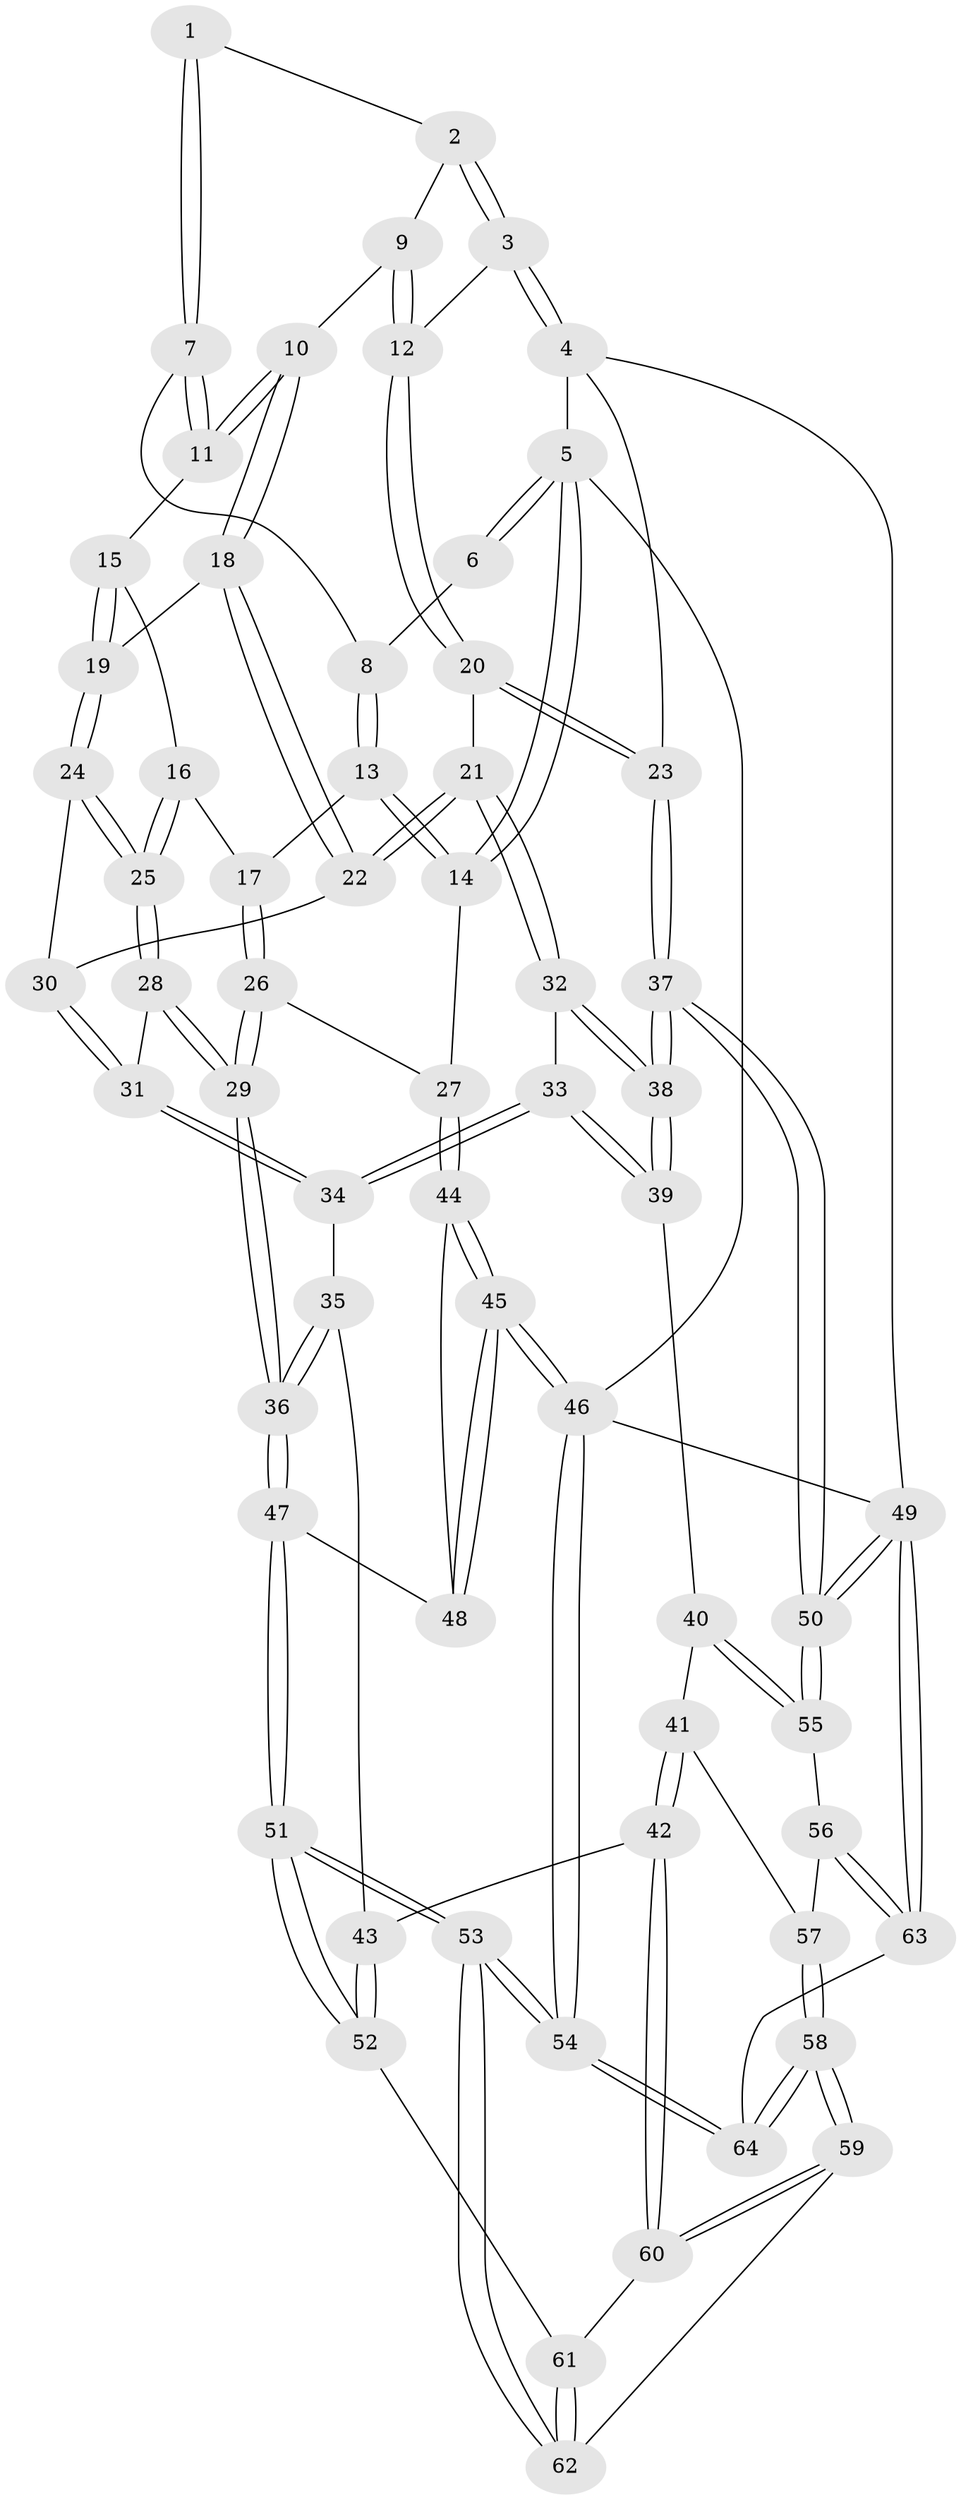 // Generated by graph-tools (version 1.1) at 2025/03/03/09/25 03:03:16]
// undirected, 64 vertices, 157 edges
graph export_dot {
graph [start="1"]
  node [color=gray90,style=filled];
  1 [pos="+0.4512618070036414+0"];
  2 [pos="+0.6132587147496629+0"];
  3 [pos="+1+0"];
  4 [pos="+1+0"];
  5 [pos="+0+0"];
  6 [pos="+0.21873267188271533+0"];
  7 [pos="+0.4460842959949009+0.11057421039685555"];
  8 [pos="+0.24989222289160867+0.10996427798033766"];
  9 [pos="+0.6575741355539847+0.0889445030535001"];
  10 [pos="+0.5259451102530416+0.20278189898055524"];
  11 [pos="+0.4682289511139913+0.1785307174525071"];
  12 [pos="+0.8062094784255898+0.18716391560136011"];
  13 [pos="+0.2308031068122557+0.17389652216120127"];
  14 [pos="+0+0.08638293884162018"];
  15 [pos="+0.4251470433860951+0.20864094800807642"];
  16 [pos="+0.28131960288852426+0.26824224793631407"];
  17 [pos="+0.2672053739004527+0.2672453947886123"];
  18 [pos="+0.5810662661651498+0.2994046919388986"];
  19 [pos="+0.4368684346514275+0.3714345943688757"];
  20 [pos="+0.8214980490802996+0.37201469044421415"];
  21 [pos="+0.7776681436081042+0.40925521333483306"];
  22 [pos="+0.6627001283829805+0.3628467595496536"];
  23 [pos="+1+0.36185198319038614"];
  24 [pos="+0.4136937318340235+0.3959196192755462"];
  25 [pos="+0.4102012167753792+0.3979797450254145"];
  26 [pos="+0.14967970854183568+0.4019687690888176"];
  27 [pos="+0+0.37852615761262504"];
  28 [pos="+0.39319622165241447+0.46261963940963835"];
  29 [pos="+0.27078405958722157+0.5558671164741692"];
  30 [pos="+0.5329184215754716+0.4286485250252453"];
  31 [pos="+0.48227342154031544+0.5025121646354839"];
  32 [pos="+0.7736830124126051+0.428261782647626"];
  33 [pos="+0.7256322056039619+0.582531293141701"];
  34 [pos="+0.5311227895992862+0.5734694522667888"];
  35 [pos="+0.49279690746939686+0.6021742300418251"];
  36 [pos="+0.2749486271973686+0.6151968179934019"];
  37 [pos="+1+0.7602333387023477"];
  38 [pos="+1+0.7220899241052154"];
  39 [pos="+0.7385583484961151+0.6586069158863667"];
  40 [pos="+0.7262852395206811+0.7015048362562097"];
  41 [pos="+0.7187887105731885+0.7237617341685851"];
  42 [pos="+0.6724878682669692+0.7629379351570282"];
  43 [pos="+0.48469022032462444+0.7040069731672239"];
  44 [pos="+0+0.40555383854319443"];
  45 [pos="+0+1"];
  46 [pos="+0+1"];
  47 [pos="+0.26131068702735405+0.6648658445344618"];
  48 [pos="+0.1308210043529064+0.7002241732855012"];
  49 [pos="+1+1"];
  50 [pos="+1+0.8057393603370776"];
  51 [pos="+0.3365918557418785+0.7907968556518638"];
  52 [pos="+0.347434151166926+0.7893430485780498"];
  53 [pos="+0.28113368607991046+1"];
  54 [pos="+0.21717463021225805+1"];
  55 [pos="+1+0.8543090585257518"];
  56 [pos="+0.8814302692886475+0.9002731990093342"];
  57 [pos="+0.7833202201792216+0.8081649908121676"];
  58 [pos="+0.7056605104529398+1"];
  59 [pos="+0.6390464054336289+0.9545205477007271"];
  60 [pos="+0.6234878040518632+0.8352043354653673"];
  61 [pos="+0.58015958341741+0.8418805081553423"];
  62 [pos="+0.445280338881635+0.9703754236023115"];
  63 [pos="+0.7742268914206992+1"];
  64 [pos="+0.7174540598327547+1"];
  1 -- 2;
  1 -- 7;
  1 -- 7;
  2 -- 3;
  2 -- 3;
  2 -- 9;
  3 -- 4;
  3 -- 4;
  3 -- 12;
  4 -- 5;
  4 -- 23;
  4 -- 49;
  5 -- 6;
  5 -- 6;
  5 -- 14;
  5 -- 14;
  5 -- 46;
  6 -- 8;
  7 -- 8;
  7 -- 11;
  7 -- 11;
  8 -- 13;
  8 -- 13;
  9 -- 10;
  9 -- 12;
  9 -- 12;
  10 -- 11;
  10 -- 11;
  10 -- 18;
  10 -- 18;
  11 -- 15;
  12 -- 20;
  12 -- 20;
  13 -- 14;
  13 -- 14;
  13 -- 17;
  14 -- 27;
  15 -- 16;
  15 -- 19;
  15 -- 19;
  16 -- 17;
  16 -- 25;
  16 -- 25;
  17 -- 26;
  17 -- 26;
  18 -- 19;
  18 -- 22;
  18 -- 22;
  19 -- 24;
  19 -- 24;
  20 -- 21;
  20 -- 23;
  20 -- 23;
  21 -- 22;
  21 -- 22;
  21 -- 32;
  21 -- 32;
  22 -- 30;
  23 -- 37;
  23 -- 37;
  24 -- 25;
  24 -- 25;
  24 -- 30;
  25 -- 28;
  25 -- 28;
  26 -- 27;
  26 -- 29;
  26 -- 29;
  27 -- 44;
  27 -- 44;
  28 -- 29;
  28 -- 29;
  28 -- 31;
  29 -- 36;
  29 -- 36;
  30 -- 31;
  30 -- 31;
  31 -- 34;
  31 -- 34;
  32 -- 33;
  32 -- 38;
  32 -- 38;
  33 -- 34;
  33 -- 34;
  33 -- 39;
  33 -- 39;
  34 -- 35;
  35 -- 36;
  35 -- 36;
  35 -- 43;
  36 -- 47;
  36 -- 47;
  37 -- 38;
  37 -- 38;
  37 -- 50;
  37 -- 50;
  38 -- 39;
  38 -- 39;
  39 -- 40;
  40 -- 41;
  40 -- 55;
  40 -- 55;
  41 -- 42;
  41 -- 42;
  41 -- 57;
  42 -- 43;
  42 -- 60;
  42 -- 60;
  43 -- 52;
  43 -- 52;
  44 -- 45;
  44 -- 45;
  44 -- 48;
  45 -- 46;
  45 -- 46;
  45 -- 48;
  45 -- 48;
  46 -- 54;
  46 -- 54;
  46 -- 49;
  47 -- 48;
  47 -- 51;
  47 -- 51;
  49 -- 50;
  49 -- 50;
  49 -- 63;
  49 -- 63;
  50 -- 55;
  50 -- 55;
  51 -- 52;
  51 -- 52;
  51 -- 53;
  51 -- 53;
  52 -- 61;
  53 -- 54;
  53 -- 54;
  53 -- 62;
  53 -- 62;
  54 -- 64;
  54 -- 64;
  55 -- 56;
  56 -- 57;
  56 -- 63;
  56 -- 63;
  57 -- 58;
  57 -- 58;
  58 -- 59;
  58 -- 59;
  58 -- 64;
  58 -- 64;
  59 -- 60;
  59 -- 60;
  59 -- 62;
  60 -- 61;
  61 -- 62;
  61 -- 62;
  63 -- 64;
}
